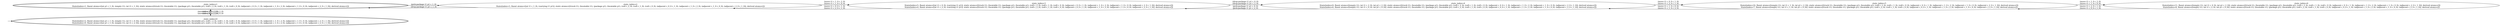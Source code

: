 digraph {
rankdir="LR"
s0[peripheries=2,label="state_index=0
State(index=2, fluent atoms=[(at p1 c_1_0), (empty t1), (at t1 c_0_0)], static atoms=[(truck t1), (locatable t1), (package p1), (locatable p1), (cell c_2_0), (cell c_1_0), (cell c_0_0), (adjacent c_0_0 c_1_0), (adjacent c_1_0 c_2_0), (adjacent c_1_0 c_0_0), (adjacent c_2_0 c_1_0)], derived atoms=[])
State(index=0, fluent atoms=[(at p1 c_1_0), (empty t1), (at t1 c_2_0)], static atoms=[(truck t1), (locatable t1), (package p1), (locatable p1), (cell c_2_0), (cell c_1_0), (cell c_0_0), (adjacent c_0_0 c_1_0), (adjacent c_1_0 c_2_0), (adjacent c_1_0 c_0_0), (adjacent c_2_0 c_1_0)], derived atoms=[])
"]
s1[peripheries=2,label="state_index=1
State(index=1, fluent atoms=[(at p1 c_1_0), (empty t1), (at t1 c_1_0)], static atoms=[(truck t1), (locatable t1), (package p1), (locatable p1), (cell c_2_0), (cell c_1_0), (cell c_0_0), (adjacent c_0_0 c_1_0), (adjacent c_1_0 c_2_0), (adjacent c_1_0 c_0_0), (adjacent c_2_0 c_1_0)], derived atoms=[])
"]
s2[label="state_index=2
State(index=3, fluent atoms=[(at t1 c_1_0), (carrying t1 p1)], static atoms=[(truck t1), (locatable t1), (package p1), (locatable p1), (cell c_2_0), (cell c_1_0), (cell c_0_0), (adjacent c_0_0 c_1_0), (adjacent c_1_0 c_2_0), (adjacent c_1_0 c_0_0), (adjacent c_2_0 c_1_0)], derived atoms=[])
"]
s3[label="state_index=3
State(index=5, fluent atoms=[(at t1 c_0_0), (carrying t1 p1)], static atoms=[(truck t1), (locatable t1), (package p1), (locatable p1), (cell c_2_0), (cell c_1_0), (cell c_0_0), (adjacent c_0_0 c_1_0), (adjacent c_1_0 c_2_0), (adjacent c_1_0 c_0_0), (adjacent c_2_0 c_1_0)], derived atoms=[])
State(index=4, fluent atoms=[(at t1 c_2_0), (carrying t1 p1)], static atoms=[(truck t1), (locatable t1), (package p1), (locatable p1), (cell c_2_0), (cell c_1_0), (cell c_0_0), (adjacent c_0_0 c_1_0), (adjacent c_1_0 c_2_0), (adjacent c_1_0 c_0_0), (adjacent c_2_0 c_1_0)], derived atoms=[])
"]
s4[label="state_index=4
State(index=9, fluent atoms=[(empty t1), (at t1 c_2_0), (at p1 c_2_0)], static atoms=[(truck t1), (locatable t1), (package p1), (locatable p1), (cell c_2_0), (cell c_1_0), (cell c_0_0), (adjacent c_0_0 c_1_0), (adjacent c_1_0 c_2_0), (adjacent c_1_0 c_0_0), (adjacent c_2_0 c_1_0)], derived atoms=[])
State(index=6, fluent atoms=[(empty t1), (at t1 c_0_0), (at p1 c_0_0)], static atoms=[(truck t1), (locatable t1), (package p1), (locatable p1), (cell c_2_0), (cell c_1_0), (cell c_0_0), (adjacent c_0_0 c_1_0), (adjacent c_1_0 c_2_0), (adjacent c_1_0 c_0_0), (adjacent c_2_0 c_1_0)], derived atoms=[])
"]
s5[label="state_index=5
State(index=10, fluent atoms=[(empty t1), (at t1 c_1_0), (at p1 c_2_0)], static atoms=[(truck t1), (locatable t1), (package p1), (locatable p1), (cell c_2_0), (cell c_1_0), (cell c_0_0), (adjacent c_0_0 c_1_0), (adjacent c_1_0 c_2_0), (adjacent c_1_0 c_0_0), (adjacent c_2_0 c_1_0)], derived atoms=[])
State(index=7, fluent atoms=[(empty t1), (at t1 c_1_0), (at p1 c_0_0)], static atoms=[(truck t1), (locatable t1), (package p1), (locatable p1), (cell c_2_0), (cell c_1_0), (cell c_0_0), (adjacent c_0_0 c_1_0), (adjacent c_1_0 c_2_0), (adjacent c_1_0 c_0_0), (adjacent c_2_0 c_1_0)], derived atoms=[])
"]
s6[label="state_index=6
State(index=11, fluent atoms=[(empty t1), (at t1 c_0_0), (at p1 c_2_0)], static atoms=[(truck t1), (locatable t1), (package p1), (locatable p1), (cell c_2_0), (cell c_1_0), (cell c_0_0), (adjacent c_0_0 c_1_0), (adjacent c_1_0 c_2_0), (adjacent c_1_0 c_0_0), (adjacent c_2_0 c_1_0)], derived atoms=[])
State(index=8, fluent atoms=[(empty t1), (at t1 c_2_0), (at p1 c_0_0)], static atoms=[(truck t1), (locatable t1), (package p1), (locatable p1), (cell c_2_0), (cell c_1_0), (cell c_0_0), (adjacent c_0_0 c_1_0), (adjacent c_1_0 c_2_0), (adjacent c_1_0 c_0_0), (adjacent c_2_0 c_1_0)], derived atoms=[])
"]
Dangling [ label = "", style = invis ]
{ rank = same; Dangling }
Dangling -> s0
{ rank = same; s6}
{ rank = same; s5}
{ rank = same; s4}
{ rank = same; s3}
{ rank = same; s2}
{ rank = same; s0,s1}
s0->s1 [label="(move t1 c_2_0 c_1_0)
(move t1 c_0_0 c_1_0)
"]
s1->s0 [label="(move t1 c_1_0 c_2_0)
(move t1 c_1_0 c_0_0)
"]
s1->s2 [label="(pick-package t1 p1 c_1_0)
"]
s2->s1 [label="(drop-package t1 p1 c_1_0)
"]
s2->s3 [label="(move t1 c_1_0 c_2_0)
(move t1 c_1_0 c_0_0)
"]
s3->s2 [label="(move t1 c_0_0 c_1_0)
(move t1 c_2_0 c_1_0)
"]
s3->s4 [label="(drop-package t1 p1 c_0_0)
(drop-package t1 p1 c_2_0)
"]
s4->s3 [label="(pick-package t1 p1 c_0_0)
(pick-package t1 p1 c_2_0)
"]
s4->s5 [label="(move t1 c_0_0 c_1_0)
(move t1 c_2_0 c_1_0)
"]
s5->s4 [label="(move t1 c_1_0 c_0_0)
(move t1 c_1_0 c_2_0)
"]
s5->s6 [label="(move t1 c_1_0 c_2_0)
(move t1 c_1_0 c_0_0)
"]
s6->s5 [label="(move t1 c_2_0 c_1_0)
(move t1 c_0_0 c_1_0)
"]
}
